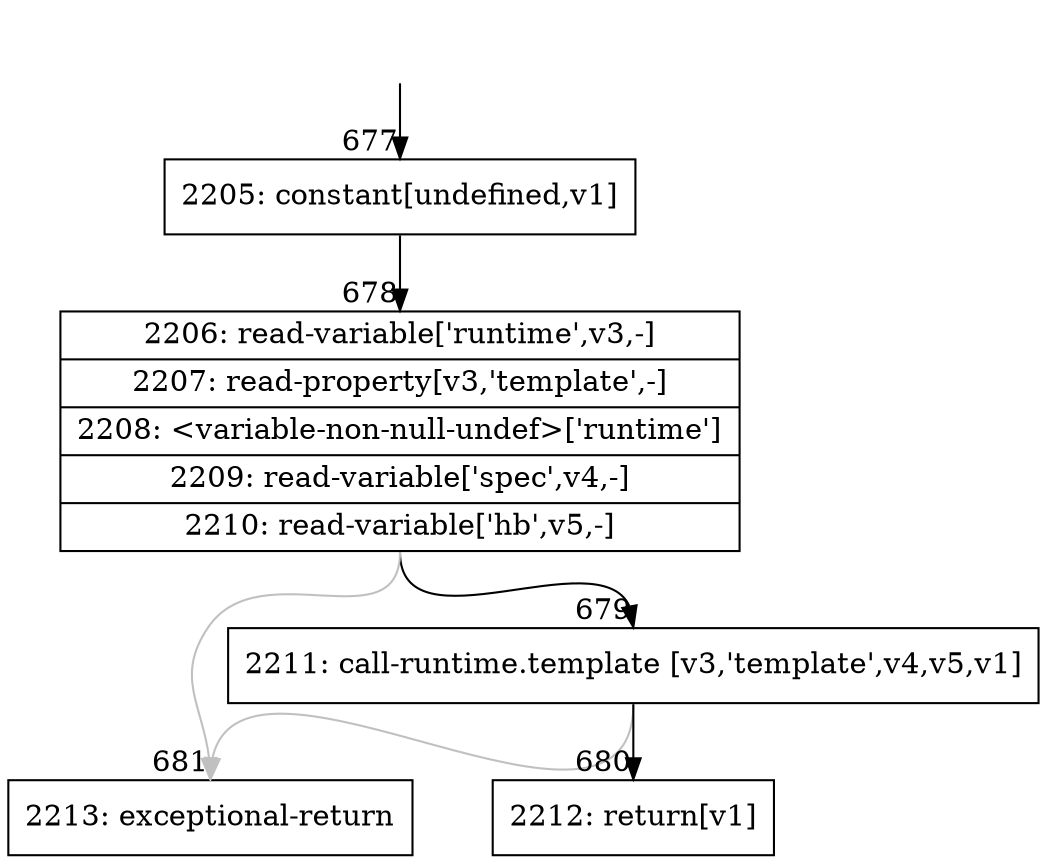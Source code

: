 digraph {
rankdir="TD"
BB_entry59[shape=none,label=""];
BB_entry59 -> BB677 [tailport=s, headport=n, headlabel="    677"]
BB677 [shape=record label="{2205: constant[undefined,v1]}" ] 
BB677 -> BB678 [tailport=s, headport=n, headlabel="      678"]
BB678 [shape=record label="{2206: read-variable['runtime',v3,-]|2207: read-property[v3,'template',-]|2208: \<variable-non-null-undef\>['runtime']|2209: read-variable['spec',v4,-]|2210: read-variable['hb',v5,-]}" ] 
BB678 -> BB679 [tailport=s, headport=n, headlabel="      679"]
BB678 -> BB681 [tailport=s, headport=n, color=gray, headlabel="      681"]
BB679 [shape=record label="{2211: call-runtime.template [v3,'template',v4,v5,v1]}" ] 
BB679 -> BB680 [tailport=s, headport=n, headlabel="      680"]
BB679 -> BB681 [tailport=s, headport=n, color=gray]
BB680 [shape=record label="{2212: return[v1]}" ] 
BB681 [shape=record label="{2213: exceptional-return}" ] 
//#$~ 699
}
